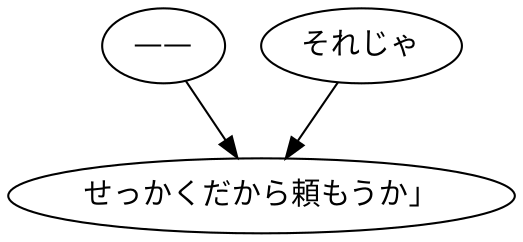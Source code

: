 digraph graph5244 {
	node0 [label="——"];
	node1 [label="それじゃ"];
	node2 [label="せっかくだから頼もうか」"];
	node0 -> node2;
	node1 -> node2;
}
